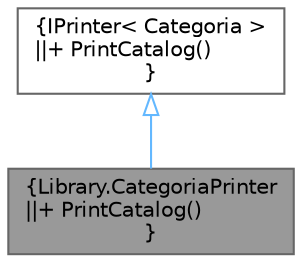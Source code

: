digraph "Library.CategoriaPrinter"
{
 // INTERACTIVE_SVG=YES
 // LATEX_PDF_SIZE
  bgcolor="transparent";
  edge [fontname=Helvetica,fontsize=10,labelfontname=Helvetica,labelfontsize=10];
  node [fontname=Helvetica,fontsize=10,shape=box,height=0.2,width=0.4];
  Node1 [label="{Library.CategoriaPrinter\n||+ PrintCatalog()\l}",height=0.2,width=0.4,color="gray40", fillcolor="grey60", style="filled", fontcolor="black",tooltip="Clase para mostrar por pantalla las cetegorías"];
  Node2 -> Node1 [dir="back",color="steelblue1",style="solid",arrowtail="onormal"];
  Node2 [label="{IPrinter\< Categoria \>\n||+ PrintCatalog()\l}",height=0.2,width=0.4,color="gray40", fillcolor="white", style="filled",URL="$interfaceLibrary_1_1IPrinter.html",tooltip=" "];
}
